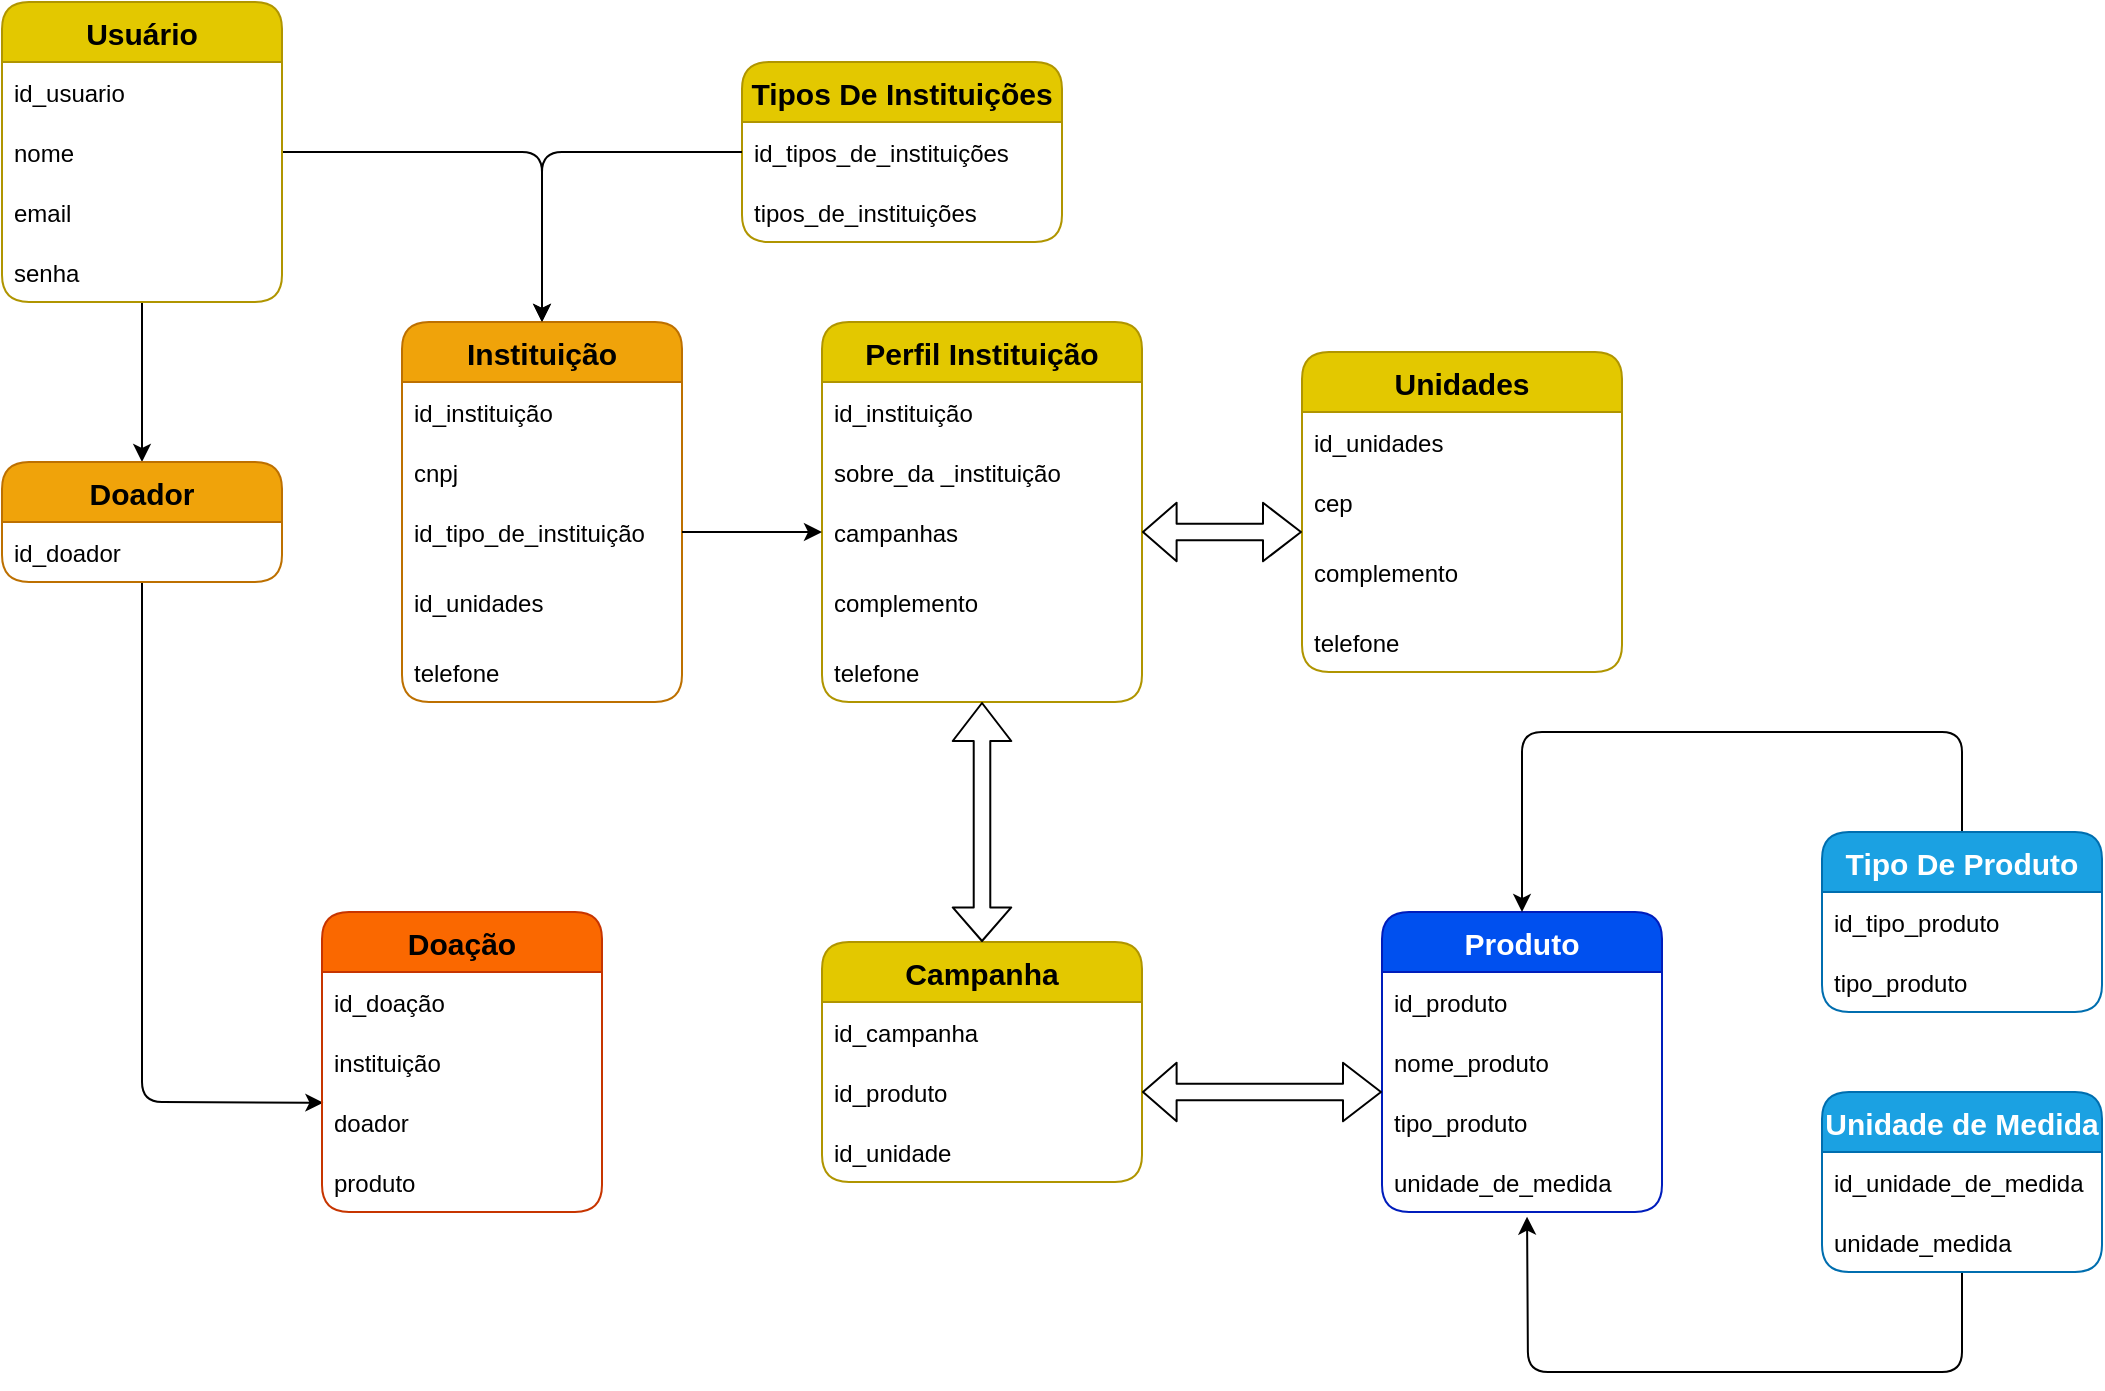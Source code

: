 <mxfile>
    <diagram id="Zsk2TD4ERiCqlFJjecAp" name="Page-1">
        <mxGraphModel dx="1627" dy="428" grid="1" gridSize="10" guides="1" tooltips="1" connect="1" arrows="1" fold="1" page="1" pageScale="1" pageWidth="1654" pageHeight="1169" math="0" shadow="0">
            <root>
                <mxCell id="0"/>
                <mxCell id="1" parent="0"/>
                <mxCell id="381" style="edgeStyle=none;html=1;entryX=0.5;entryY=0;entryDx=0;entryDy=0;exitX=1;exitY=0.5;exitDx=0;exitDy=0;" parent="1" source="416" target="300" edge="1">
                    <mxGeometry relative="1" as="geometry">
                        <Array as="points">
                            <mxPoint x="310" y="105"/>
                        </Array>
                    </mxGeometry>
                </mxCell>
                <mxCell id="383" style="edgeStyle=none;html=1;entryX=0.5;entryY=0;entryDx=0;entryDy=0;" parent="1" source="291" target="296" edge="1">
                    <mxGeometry relative="1" as="geometry"/>
                </mxCell>
                <mxCell id="291" value="Usuário" style="swimlane;fontStyle=1;childLayout=stackLayout;horizontal=1;startSize=30;horizontalStack=0;resizeParent=1;resizeParentMax=0;resizeLast=0;collapsible=1;marginBottom=0;fillColor=#e3c800;fontColor=#000000;strokeColor=#B09500;rounded=1;fontSize=15;" parent="1" vertex="1">
                    <mxGeometry x="40" y="30" width="140" height="150" as="geometry"/>
                </mxCell>
                <mxCell id="292" value="id_usuario" style="text;strokeColor=none;fillColor=none;align=left;verticalAlign=middle;spacingLeft=4;spacingRight=4;overflow=hidden;points=[[0,0.5],[1,0.5]];portConstraint=eastwest;rotatable=0;" parent="291" vertex="1">
                    <mxGeometry y="30" width="140" height="30" as="geometry"/>
                </mxCell>
                <mxCell id="416" value="nome" style="text;strokeColor=none;fillColor=none;align=left;verticalAlign=middle;spacingLeft=4;spacingRight=4;overflow=hidden;points=[[0,0.5],[1,0.5]];portConstraint=eastwest;rotatable=0;" parent="291" vertex="1">
                    <mxGeometry y="60" width="140" height="30" as="geometry"/>
                </mxCell>
                <mxCell id="293" value="email" style="text;strokeColor=none;fillColor=none;align=left;verticalAlign=middle;spacingLeft=4;spacingRight=4;overflow=hidden;points=[[0,0.5],[1,0.5]];portConstraint=eastwest;rotatable=0;" parent="291" vertex="1">
                    <mxGeometry y="90" width="140" height="30" as="geometry"/>
                </mxCell>
                <mxCell id="294" value="senha" style="text;strokeColor=none;fillColor=none;align=left;verticalAlign=middle;spacingLeft=4;spacingRight=4;overflow=hidden;points=[[0,0.5],[1,0.5]];portConstraint=eastwest;rotatable=0;" parent="291" vertex="1">
                    <mxGeometry y="120" width="140" height="30" as="geometry"/>
                </mxCell>
                <mxCell id="417" style="edgeStyle=none;html=1;entryX=0.005;entryY=0.178;entryDx=0;entryDy=0;entryPerimeter=0;" parent="1" source="296" target="332" edge="1">
                    <mxGeometry relative="1" as="geometry">
                        <Array as="points">
                            <mxPoint x="110" y="580"/>
                        </Array>
                    </mxGeometry>
                </mxCell>
                <mxCell id="296" value="Doador" style="swimlane;fontStyle=1;childLayout=stackLayout;horizontal=1;startSize=30;horizontalStack=0;resizeParent=1;resizeParentMax=0;resizeLast=0;collapsible=1;marginBottom=0;fillColor=#f0a30a;strokeColor=#BD7000;fontColor=#000000;strokeWidth=1;rounded=1;shadow=0;fontSize=15;" parent="1" vertex="1">
                    <mxGeometry x="40" y="260" width="140" height="60" as="geometry"/>
                </mxCell>
                <mxCell id="297" value="id_doador" style="text;strokeColor=none;fillColor=none;align=left;verticalAlign=middle;spacingLeft=4;spacingRight=4;overflow=hidden;points=[[0,0.5],[1,0.5]];portConstraint=eastwest;rotatable=0;" parent="296" vertex="1">
                    <mxGeometry y="30" width="140" height="30" as="geometry"/>
                </mxCell>
                <mxCell id="300" value="Instituição" style="swimlane;fontStyle=1;childLayout=stackLayout;horizontal=1;startSize=30;horizontalStack=0;resizeParent=1;resizeParentMax=0;resizeLast=0;collapsible=1;marginBottom=0;fillColor=#f0a30a;strokeColor=#BD7000;fontColor=#000000;rounded=1;shadow=0;fontSize=15;" parent="1" vertex="1">
                    <mxGeometry x="240" y="190" width="140" height="190" as="geometry"/>
                </mxCell>
                <mxCell id="301" value="id_instituição" style="text;strokeColor=none;fillColor=none;align=left;verticalAlign=middle;spacingLeft=4;spacingRight=4;overflow=hidden;points=[[0,0.5],[1,0.5]];portConstraint=eastwest;rotatable=0;" parent="300" vertex="1">
                    <mxGeometry y="30" width="140" height="30" as="geometry"/>
                </mxCell>
                <mxCell id="358" value="cnpj" style="text;strokeColor=none;fillColor=none;align=left;verticalAlign=middle;spacingLeft=4;spacingRight=4;overflow=hidden;points=[[0,0.5],[1,0.5]];portConstraint=eastwest;rotatable=0;" parent="300" vertex="1">
                    <mxGeometry y="60" width="140" height="30" as="geometry"/>
                </mxCell>
                <mxCell id="303" value="id_tipo_de_instituição" style="text;strokeColor=none;fillColor=none;align=left;verticalAlign=middle;spacingLeft=4;spacingRight=4;overflow=hidden;points=[[0,0.5],[1,0.5]];portConstraint=eastwest;rotatable=0;" parent="300" vertex="1">
                    <mxGeometry y="90" width="140" height="30" as="geometry"/>
                </mxCell>
                <mxCell id="367" value="id_unidades" style="text;strokeColor=none;fillColor=none;align=left;verticalAlign=middle;spacingLeft=4;spacingRight=4;overflow=hidden;points=[[0,0.5],[1,0.5]];portConstraint=eastwest;rotatable=0;" parent="300" vertex="1">
                    <mxGeometry y="120" width="140" height="40" as="geometry"/>
                </mxCell>
                <mxCell id="304" value="telefone" style="text;strokeColor=none;fillColor=none;align=left;verticalAlign=middle;spacingLeft=4;spacingRight=4;overflow=hidden;points=[[0,0.5],[1,0.5]];portConstraint=eastwest;rotatable=0;" parent="300" vertex="1">
                    <mxGeometry y="160" width="140" height="30" as="geometry"/>
                </mxCell>
                <mxCell id="308" value="Produto" style="swimlane;fontStyle=1;childLayout=stackLayout;horizontal=1;startSize=30;horizontalStack=0;resizeParent=1;resizeParentMax=0;resizeLast=0;collapsible=1;marginBottom=0;fillColor=#0050ef;fontColor=#ffffff;strokeColor=#001DBC;rounded=1;glass=0;shadow=0;fontSize=15;" parent="1" vertex="1">
                    <mxGeometry x="730" y="485" width="140" height="150" as="geometry"/>
                </mxCell>
                <mxCell id="327" value="id_produto" style="text;strokeColor=none;fillColor=none;align=left;verticalAlign=middle;spacingLeft=4;spacingRight=4;overflow=hidden;points=[[0,0.5],[1,0.5]];portConstraint=eastwest;rotatable=0;" parent="308" vertex="1">
                    <mxGeometry y="30" width="140" height="30" as="geometry"/>
                </mxCell>
                <mxCell id="309" value="nome_produto" style="text;strokeColor=none;fillColor=none;align=left;verticalAlign=middle;spacingLeft=4;spacingRight=4;overflow=hidden;points=[[0,0.5],[1,0.5]];portConstraint=eastwest;rotatable=0;" parent="308" vertex="1">
                    <mxGeometry y="60" width="140" height="30" as="geometry"/>
                </mxCell>
                <mxCell id="310" value="tipo_produto" style="text;strokeColor=none;fillColor=none;align=left;verticalAlign=middle;spacingLeft=4;spacingRight=4;overflow=hidden;points=[[0,0.5],[1,0.5]];portConstraint=eastwest;rotatable=0;" parent="308" vertex="1">
                    <mxGeometry y="90" width="140" height="30" as="geometry"/>
                </mxCell>
                <mxCell id="311" value="unidade_de_medida" style="text;strokeColor=none;fillColor=none;align=left;verticalAlign=middle;spacingLeft=4;spacingRight=4;overflow=hidden;points=[[0,0.5],[1,0.5]];portConstraint=eastwest;rotatable=0;" parent="308" vertex="1">
                    <mxGeometry y="120" width="140" height="30" as="geometry"/>
                </mxCell>
                <mxCell id="329" value="Doação" style="swimlane;fontStyle=1;childLayout=stackLayout;horizontal=1;startSize=30;horizontalStack=0;resizeParent=1;resizeParentMax=0;resizeLast=0;collapsible=1;marginBottom=0;fillColor=#fa6800;fontColor=#000000;strokeColor=#C73500;rounded=1;fontSize=15;" parent="1" vertex="1">
                    <mxGeometry x="200" y="485" width="140" height="150" as="geometry"/>
                </mxCell>
                <mxCell id="330" value="id_doação" style="text;strokeColor=none;fillColor=none;align=left;verticalAlign=middle;spacingLeft=4;spacingRight=4;overflow=hidden;points=[[0,0.5],[1,0.5]];portConstraint=eastwest;rotatable=0;" parent="329" vertex="1">
                    <mxGeometry y="30" width="140" height="30" as="geometry"/>
                </mxCell>
                <mxCell id="331" value="instituição" style="text;strokeColor=none;fillColor=none;align=left;verticalAlign=middle;spacingLeft=4;spacingRight=4;overflow=hidden;points=[[0,0.5],[1,0.5]];portConstraint=eastwest;rotatable=0;" parent="329" vertex="1">
                    <mxGeometry y="60" width="140" height="30" as="geometry"/>
                </mxCell>
                <mxCell id="332" value="doador" style="text;strokeColor=none;fillColor=none;align=left;verticalAlign=middle;spacingLeft=4;spacingRight=4;overflow=hidden;points=[[0,0.5],[1,0.5]];portConstraint=eastwest;rotatable=0;" parent="329" vertex="1">
                    <mxGeometry y="90" width="140" height="30" as="geometry"/>
                </mxCell>
                <mxCell id="333" value="produto" style="text;strokeColor=none;fillColor=none;align=left;verticalAlign=middle;spacingLeft=4;spacingRight=4;overflow=hidden;points=[[0,0.5],[1,0.5]];portConstraint=eastwest;rotatable=0;" parent="329" vertex="1">
                    <mxGeometry y="120" width="140" height="30" as="geometry"/>
                </mxCell>
                <mxCell id="385" style="edgeStyle=none;html=1;entryX=0.5;entryY=0;entryDx=0;entryDy=0;" parent="1" source="336" target="308" edge="1">
                    <mxGeometry relative="1" as="geometry">
                        <Array as="points">
                            <mxPoint x="1020" y="395"/>
                            <mxPoint x="800" y="395"/>
                        </Array>
                    </mxGeometry>
                </mxCell>
                <mxCell id="336" value="Tipo De Produto" style="swimlane;fontStyle=1;childLayout=stackLayout;horizontal=1;startSize=30;horizontalStack=0;resizeParent=1;resizeParentMax=0;resizeLast=0;collapsible=1;marginBottom=0;fillColor=#1ba1e2;fontColor=#ffffff;strokeColor=#006EAF;rounded=1;fontSize=15;" parent="1" vertex="1">
                    <mxGeometry x="950" y="445" width="140" height="90" as="geometry"/>
                </mxCell>
                <mxCell id="337" value="id_tipo_produto" style="text;strokeColor=none;fillColor=none;align=left;verticalAlign=middle;spacingLeft=4;spacingRight=4;overflow=hidden;points=[[0,0.5],[1,0.5]];portConstraint=eastwest;rotatable=0;" parent="336" vertex="1">
                    <mxGeometry y="30" width="140" height="30" as="geometry"/>
                </mxCell>
                <mxCell id="339" value="tipo_produto" style="text;strokeColor=none;fillColor=none;align=left;verticalAlign=middle;spacingLeft=4;spacingRight=4;overflow=hidden;points=[[0,0.5],[1,0.5]];portConstraint=eastwest;rotatable=0;" parent="336" vertex="1">
                    <mxGeometry y="60" width="140" height="30" as="geometry"/>
                </mxCell>
                <mxCell id="387" style="edgeStyle=none;html=1;entryX=0.518;entryY=1.078;entryDx=0;entryDy=0;entryPerimeter=0;" parent="1" source="354" target="311" edge="1">
                    <mxGeometry relative="1" as="geometry">
                        <Array as="points">
                            <mxPoint x="1020" y="715"/>
                            <mxPoint x="803" y="715"/>
                        </Array>
                    </mxGeometry>
                </mxCell>
                <mxCell id="354" value="Unidade de Medida" style="swimlane;fontStyle=1;childLayout=stackLayout;horizontal=1;startSize=30;horizontalStack=0;resizeParent=1;resizeParentMax=0;resizeLast=0;collapsible=1;marginBottom=0;fillColor=#1ba1e2;fontColor=#ffffff;strokeColor=#006EAF;rounded=1;fontSize=15;" parent="1" vertex="1">
                    <mxGeometry x="950" y="575" width="140" height="90" as="geometry"/>
                </mxCell>
                <mxCell id="355" value="id_unidade_de_medida" style="text;strokeColor=none;fillColor=none;align=left;verticalAlign=middle;spacingLeft=4;spacingRight=4;overflow=hidden;points=[[0,0.5],[1,0.5]];portConstraint=eastwest;rotatable=0;" parent="354" vertex="1">
                    <mxGeometry y="30" width="140" height="30" as="geometry"/>
                </mxCell>
                <mxCell id="356" value="unidade_medida" style="text;strokeColor=none;fillColor=none;align=left;verticalAlign=middle;spacingLeft=4;spacingRight=4;overflow=hidden;points=[[0,0.5],[1,0.5]];portConstraint=eastwest;rotatable=0;" parent="354" vertex="1">
                    <mxGeometry y="60" width="140" height="30" as="geometry"/>
                </mxCell>
                <mxCell id="359" value="Tipos De Instituições" style="swimlane;fontStyle=1;childLayout=stackLayout;horizontal=1;startSize=30;horizontalStack=0;resizeParent=1;resizeParentMax=0;resizeLast=0;collapsible=1;marginBottom=0;fillColor=#e3c800;fontColor=#000000;strokeColor=#B09500;rounded=1;fontSize=15;" parent="1" vertex="1">
                    <mxGeometry x="410" y="60" width="160" height="90" as="geometry"/>
                </mxCell>
                <mxCell id="360" value="id_tipos_de_instituições" style="text;strokeColor=none;fillColor=none;align=left;verticalAlign=middle;spacingLeft=4;spacingRight=4;overflow=hidden;points=[[0,0.5],[1,0.5]];portConstraint=eastwest;rotatable=0;" parent="359" vertex="1">
                    <mxGeometry y="30" width="160" height="30" as="geometry"/>
                </mxCell>
                <mxCell id="361" value="tipos_de_instituições" style="text;strokeColor=none;fillColor=none;align=left;verticalAlign=middle;spacingLeft=4;spacingRight=4;overflow=hidden;points=[[0,0.5],[1,0.5]];portConstraint=eastwest;rotatable=0;" parent="359" vertex="1">
                    <mxGeometry y="60" width="160" height="30" as="geometry"/>
                </mxCell>
                <mxCell id="369" value="Perfil Instituição" style="swimlane;fontStyle=1;childLayout=stackLayout;horizontal=1;startSize=30;horizontalStack=0;resizeParent=1;resizeParentMax=0;resizeLast=0;collapsible=1;marginBottom=0;fillColor=#e3c800;strokeColor=#B09500;fontColor=#000000;rounded=1;shadow=0;fontSize=15;" parent="1" vertex="1">
                    <mxGeometry x="450" y="190" width="160" height="190" as="geometry"/>
                </mxCell>
                <mxCell id="370" value="id_instituição" style="text;strokeColor=none;fillColor=none;align=left;verticalAlign=middle;spacingLeft=4;spacingRight=4;overflow=hidden;points=[[0,0.5],[1,0.5]];portConstraint=eastwest;rotatable=0;" parent="369" vertex="1">
                    <mxGeometry y="30" width="160" height="30" as="geometry"/>
                </mxCell>
                <mxCell id="371" value="sobre_da _instituição" style="text;strokeColor=none;fillColor=none;align=left;verticalAlign=middle;spacingLeft=4;spacingRight=4;overflow=hidden;points=[[0,0.5],[1,0.5]];portConstraint=eastwest;rotatable=0;" parent="369" vertex="1">
                    <mxGeometry y="60" width="160" height="30" as="geometry"/>
                </mxCell>
                <mxCell id="372" value="campanhas" style="text;strokeColor=none;fillColor=none;align=left;verticalAlign=middle;spacingLeft=4;spacingRight=4;overflow=hidden;points=[[0,0.5],[1,0.5]];portConstraint=eastwest;rotatable=0;" parent="369" vertex="1">
                    <mxGeometry y="90" width="160" height="30" as="geometry"/>
                </mxCell>
                <mxCell id="373" value="complemento" style="text;strokeColor=none;fillColor=none;align=left;verticalAlign=middle;spacingLeft=4;spacingRight=4;overflow=hidden;points=[[0,0.5],[1,0.5]];portConstraint=eastwest;rotatable=0;" parent="369" vertex="1">
                    <mxGeometry y="120" width="160" height="40" as="geometry"/>
                </mxCell>
                <mxCell id="374" value="telefone" style="text;strokeColor=none;fillColor=none;align=left;verticalAlign=middle;spacingLeft=4;spacingRight=4;overflow=hidden;points=[[0,0.5],[1,0.5]];portConstraint=eastwest;rotatable=0;" parent="369" vertex="1">
                    <mxGeometry y="160" width="160" height="30" as="geometry"/>
                </mxCell>
                <mxCell id="382" style="edgeStyle=none;html=1;entryX=0.5;entryY=0;entryDx=0;entryDy=0;" parent="1" source="360" target="300" edge="1">
                    <mxGeometry relative="1" as="geometry">
                        <Array as="points">
                            <mxPoint x="310" y="105"/>
                        </Array>
                    </mxGeometry>
                </mxCell>
                <mxCell id="384" style="edgeStyle=none;html=1;entryX=0;entryY=0.5;entryDx=0;entryDy=0;" parent="1" source="303" target="372" edge="1">
                    <mxGeometry relative="1" as="geometry"/>
                </mxCell>
                <mxCell id="395" value="Campanha" style="swimlane;fontStyle=1;childLayout=stackLayout;horizontal=1;startSize=30;horizontalStack=0;resizeParent=1;resizeParentMax=0;resizeLast=0;collapsible=1;marginBottom=0;fillColor=#e3c800;strokeColor=#B09500;fontColor=#000000;rounded=1;shadow=0;fontSize=15;" parent="1" vertex="1">
                    <mxGeometry x="450" y="500" width="160" height="120" as="geometry"/>
                </mxCell>
                <mxCell id="396" value="id_campanha" style="text;strokeColor=none;fillColor=none;align=left;verticalAlign=middle;spacingLeft=4;spacingRight=4;overflow=hidden;points=[[0,0.5],[1,0.5]];portConstraint=eastwest;rotatable=0;" parent="395" vertex="1">
                    <mxGeometry y="30" width="160" height="30" as="geometry"/>
                </mxCell>
                <mxCell id="397" value="id_produto" style="text;strokeColor=none;fillColor=none;align=left;verticalAlign=middle;spacingLeft=4;spacingRight=4;overflow=hidden;points=[[0,0.5],[1,0.5]];portConstraint=eastwest;rotatable=0;" parent="395" vertex="1">
                    <mxGeometry y="60" width="160" height="30" as="geometry"/>
                </mxCell>
                <mxCell id="398" value="id_unidade" style="text;strokeColor=none;fillColor=none;align=left;verticalAlign=middle;spacingLeft=4;spacingRight=4;overflow=hidden;points=[[0,0.5],[1,0.5]];portConstraint=eastwest;rotatable=0;" parent="395" vertex="1">
                    <mxGeometry y="90" width="160" height="30" as="geometry"/>
                </mxCell>
                <mxCell id="402" value="" style="shape=flexArrow;endArrow=classic;startArrow=classic;html=1;exitX=0.5;exitY=0;exitDx=0;exitDy=0;width=8.276;startSize=5.269;" parent="1" source="395" edge="1">
                    <mxGeometry width="100" height="100" relative="1" as="geometry">
                        <mxPoint x="530" y="430" as="sourcePoint"/>
                        <mxPoint x="530" y="380" as="targetPoint"/>
                    </mxGeometry>
                </mxCell>
                <mxCell id="406" value="Unidades" style="swimlane;fontStyle=1;childLayout=stackLayout;horizontal=1;startSize=30;horizontalStack=0;resizeParent=1;resizeParentMax=0;resizeLast=0;collapsible=1;marginBottom=0;fillColor=#e3c800;strokeColor=#B09500;fontColor=#000000;rounded=1;shadow=0;fontSize=15;" parent="1" vertex="1">
                    <mxGeometry x="690" y="205" width="160" height="160" as="geometry"/>
                </mxCell>
                <mxCell id="407" value="id_unidades" style="text;strokeColor=none;fillColor=none;align=left;verticalAlign=middle;spacingLeft=4;spacingRight=4;overflow=hidden;points=[[0,0.5],[1,0.5]];portConstraint=eastwest;rotatable=0;" parent="406" vertex="1">
                    <mxGeometry y="30" width="160" height="30" as="geometry"/>
                </mxCell>
                <mxCell id="408" value="cep" style="text;strokeColor=none;fillColor=none;align=left;verticalAlign=middle;spacingLeft=4;spacingRight=4;overflow=hidden;points=[[0,0.5],[1,0.5]];portConstraint=eastwest;rotatable=0;" parent="406" vertex="1">
                    <mxGeometry y="60" width="160" height="30" as="geometry"/>
                </mxCell>
                <mxCell id="410" value="complemento" style="text;strokeColor=none;fillColor=none;align=left;verticalAlign=middle;spacingLeft=4;spacingRight=4;overflow=hidden;points=[[0,0.5],[1,0.5]];portConstraint=eastwest;rotatable=0;" parent="406" vertex="1">
                    <mxGeometry y="90" width="160" height="40" as="geometry"/>
                </mxCell>
                <mxCell id="411" value="telefone" style="text;strokeColor=none;fillColor=none;align=left;verticalAlign=middle;spacingLeft=4;spacingRight=4;overflow=hidden;points=[[0,0.5],[1,0.5]];portConstraint=eastwest;rotatable=0;" parent="406" vertex="1">
                    <mxGeometry y="130" width="160" height="30" as="geometry"/>
                </mxCell>
                <mxCell id="413" value="" style="shape=flexArrow;endArrow=classic;startArrow=classic;html=1;exitX=1;exitY=0.5;exitDx=0;exitDy=0;width=8.276;startSize=5.269;" parent="1" source="397" edge="1">
                    <mxGeometry width="100" height="100" relative="1" as="geometry">
                        <mxPoint x="670" y="620" as="sourcePoint"/>
                        <mxPoint x="730" y="575" as="targetPoint"/>
                    </mxGeometry>
                </mxCell>
                <mxCell id="414" value="" style="shape=flexArrow;endArrow=classic;startArrow=classic;html=1;exitX=1;exitY=0.5;exitDx=0;exitDy=0;width=8.276;startSize=5.269;entryX=0;entryY=0.5;entryDx=0;entryDy=0;" parent="1" source="372" edge="1">
                    <mxGeometry width="100" height="100" relative="1" as="geometry">
                        <mxPoint x="600" y="310" as="sourcePoint"/>
                        <mxPoint x="690" y="295" as="targetPoint"/>
                    </mxGeometry>
                </mxCell>
            </root>
        </mxGraphModel>
    </diagram>
</mxfile>